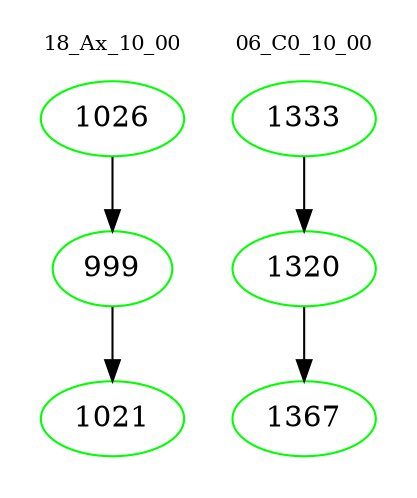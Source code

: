 digraph{
subgraph cluster_0 {
color = white
label = "18_Ax_10_00";
fontsize=10;
T0_1026 [label="1026", color="green"]
T0_1026 -> T0_999 [color="black"]
T0_999 [label="999", color="green"]
T0_999 -> T0_1021 [color="black"]
T0_1021 [label="1021", color="green"]
}
subgraph cluster_1 {
color = white
label = "06_C0_10_00";
fontsize=10;
T1_1333 [label="1333", color="green"]
T1_1333 -> T1_1320 [color="black"]
T1_1320 [label="1320", color="green"]
T1_1320 -> T1_1367 [color="black"]
T1_1367 [label="1367", color="green"]
}
}

